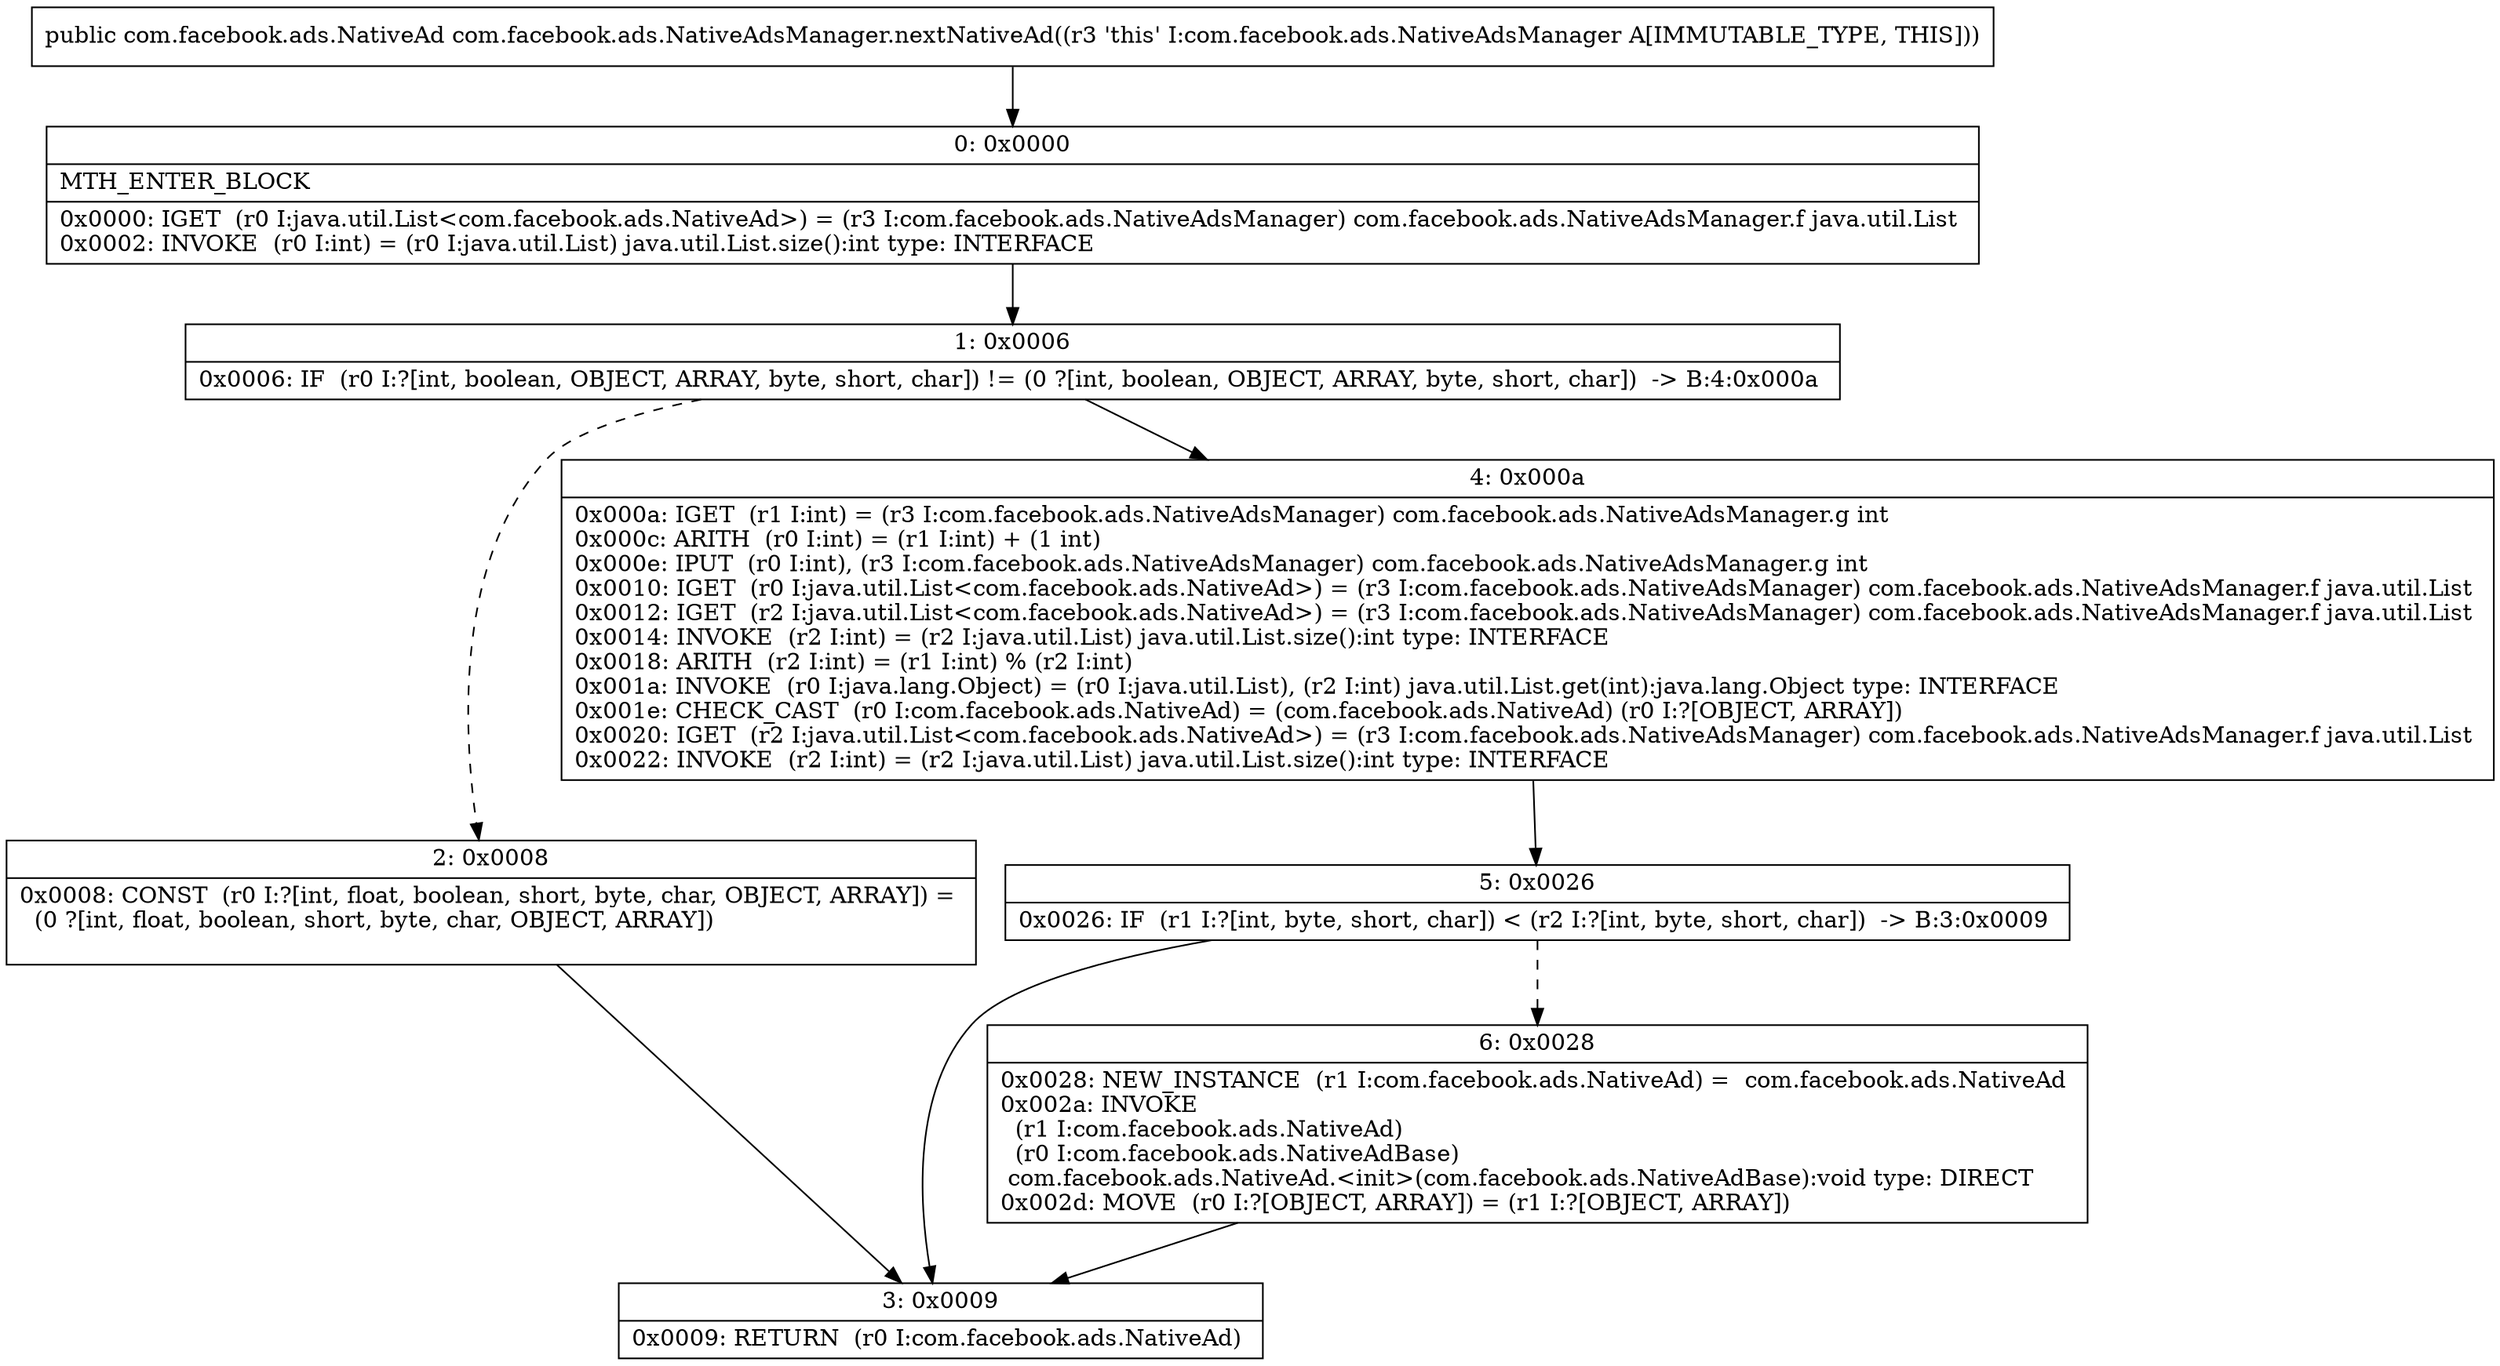digraph "CFG forcom.facebook.ads.NativeAdsManager.nextNativeAd()Lcom\/facebook\/ads\/NativeAd;" {
Node_0 [shape=record,label="{0\:\ 0x0000|MTH_ENTER_BLOCK\l|0x0000: IGET  (r0 I:java.util.List\<com.facebook.ads.NativeAd\>) = (r3 I:com.facebook.ads.NativeAdsManager) com.facebook.ads.NativeAdsManager.f java.util.List \l0x0002: INVOKE  (r0 I:int) = (r0 I:java.util.List) java.util.List.size():int type: INTERFACE \l}"];
Node_1 [shape=record,label="{1\:\ 0x0006|0x0006: IF  (r0 I:?[int, boolean, OBJECT, ARRAY, byte, short, char]) != (0 ?[int, boolean, OBJECT, ARRAY, byte, short, char])  \-\> B:4:0x000a \l}"];
Node_2 [shape=record,label="{2\:\ 0x0008|0x0008: CONST  (r0 I:?[int, float, boolean, short, byte, char, OBJECT, ARRAY]) = \l  (0 ?[int, float, boolean, short, byte, char, OBJECT, ARRAY])\l \l}"];
Node_3 [shape=record,label="{3\:\ 0x0009|0x0009: RETURN  (r0 I:com.facebook.ads.NativeAd) \l}"];
Node_4 [shape=record,label="{4\:\ 0x000a|0x000a: IGET  (r1 I:int) = (r3 I:com.facebook.ads.NativeAdsManager) com.facebook.ads.NativeAdsManager.g int \l0x000c: ARITH  (r0 I:int) = (r1 I:int) + (1 int) \l0x000e: IPUT  (r0 I:int), (r3 I:com.facebook.ads.NativeAdsManager) com.facebook.ads.NativeAdsManager.g int \l0x0010: IGET  (r0 I:java.util.List\<com.facebook.ads.NativeAd\>) = (r3 I:com.facebook.ads.NativeAdsManager) com.facebook.ads.NativeAdsManager.f java.util.List \l0x0012: IGET  (r2 I:java.util.List\<com.facebook.ads.NativeAd\>) = (r3 I:com.facebook.ads.NativeAdsManager) com.facebook.ads.NativeAdsManager.f java.util.List \l0x0014: INVOKE  (r2 I:int) = (r2 I:java.util.List) java.util.List.size():int type: INTERFACE \l0x0018: ARITH  (r2 I:int) = (r1 I:int) % (r2 I:int) \l0x001a: INVOKE  (r0 I:java.lang.Object) = (r0 I:java.util.List), (r2 I:int) java.util.List.get(int):java.lang.Object type: INTERFACE \l0x001e: CHECK_CAST  (r0 I:com.facebook.ads.NativeAd) = (com.facebook.ads.NativeAd) (r0 I:?[OBJECT, ARRAY]) \l0x0020: IGET  (r2 I:java.util.List\<com.facebook.ads.NativeAd\>) = (r3 I:com.facebook.ads.NativeAdsManager) com.facebook.ads.NativeAdsManager.f java.util.List \l0x0022: INVOKE  (r2 I:int) = (r2 I:java.util.List) java.util.List.size():int type: INTERFACE \l}"];
Node_5 [shape=record,label="{5\:\ 0x0026|0x0026: IF  (r1 I:?[int, byte, short, char]) \< (r2 I:?[int, byte, short, char])  \-\> B:3:0x0009 \l}"];
Node_6 [shape=record,label="{6\:\ 0x0028|0x0028: NEW_INSTANCE  (r1 I:com.facebook.ads.NativeAd) =  com.facebook.ads.NativeAd \l0x002a: INVOKE  \l  (r1 I:com.facebook.ads.NativeAd)\l  (r0 I:com.facebook.ads.NativeAdBase)\l com.facebook.ads.NativeAd.\<init\>(com.facebook.ads.NativeAdBase):void type: DIRECT \l0x002d: MOVE  (r0 I:?[OBJECT, ARRAY]) = (r1 I:?[OBJECT, ARRAY]) \l}"];
MethodNode[shape=record,label="{public com.facebook.ads.NativeAd com.facebook.ads.NativeAdsManager.nextNativeAd((r3 'this' I:com.facebook.ads.NativeAdsManager A[IMMUTABLE_TYPE, THIS])) }"];
MethodNode -> Node_0;
Node_0 -> Node_1;
Node_1 -> Node_2[style=dashed];
Node_1 -> Node_4;
Node_2 -> Node_3;
Node_4 -> Node_5;
Node_5 -> Node_3;
Node_5 -> Node_6[style=dashed];
Node_6 -> Node_3;
}

